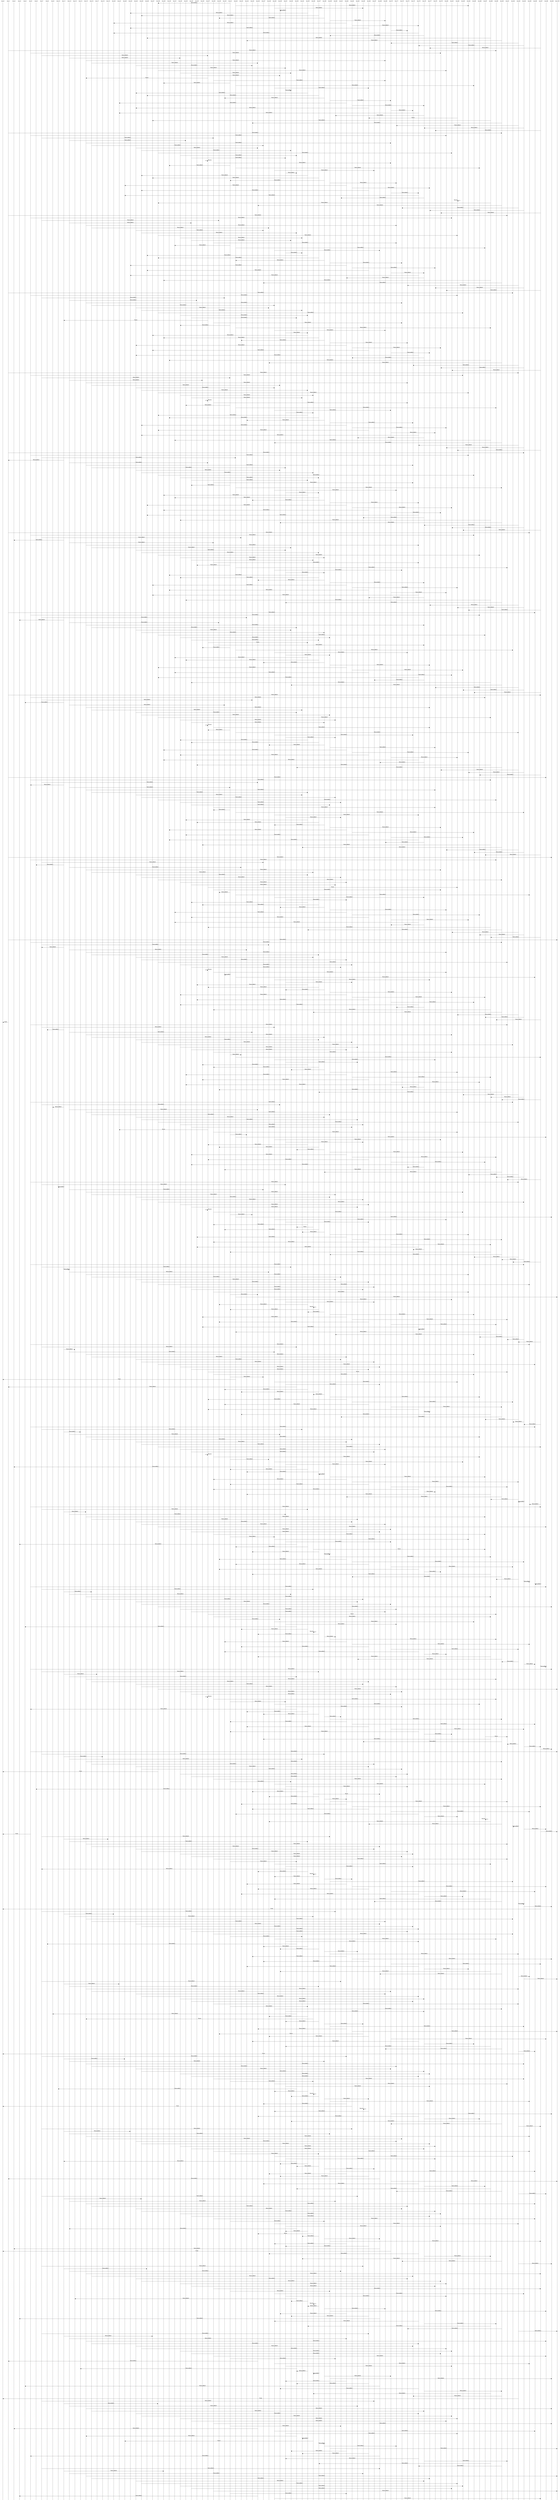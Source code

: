 msc{

Actor0,Actor1,Actor2,Actor3,Actor4,Actor5,Actor6,Actor7,Actor8,Actor9,Actor10,Actor11,Actor12,Actor13,Actor14,Actor15,Actor16,Actor17,Actor18,Actor19,Actor20,Actor21,Actor22,Actor23,Actor24,Actor25,Actor26,Actor27,Actor28,Actor29,Actor30,Actor31,Actor32,Actor33,Actor34,Actor35,Actor36,Actor37,Actor38,Actor39,Actor40,Actor41,Actor42,Actor43,Actor44,Actor45,Actor46,Actor47,Actor48,Actor49,Actor50,Actor51,Actor52,Actor53,Actor54,Actor55,Actor56,Actor57,Actor58,Actor59,Actor60,Actor61,Actor62,Actor63,Actor64,Actor65,Actor66,Actor67,Actor68,Actor69,Actor70,Actor71,Actor72,Actor73,Actor74,Actor75,Actor76,Actor77,Actor78,Actor79,Actor80,Actor81,Actor82,Actor83,Actor84,Actor85,Actor86,Actor87,Actor88,Actor89,Actor90,Actor91,Actor92,Actor93,Actor94,Actor95,Actor96,Actor97,Actor98,Actor99,Actor100;
 Actor41 => Actor28 [label="RemoveMe(G"];
 Actor42 => Actor84 [label="RemoveMe(G"];
 Actor49 => Actor65 [label="RemoveMe(G"];
 Actor51 => Actor50 [label="RemoveMe(G"];
 Actor55 => Actor23 [label="RemoveMe(G"];
 Actor57 => Actor25 [label="RemoveMe(G"];
 Actor58 => Actor39 [label="RemoveMe(G"];
 Actor59 => Actor69 [label="RemoveMe(G"];
 Actor62 => Actor20 [label="RemoveMe(G"];
 Actor63 => Actor75 [label="RemoveMe(G"];
 Actor66 => Actor23 [label="RemoveMe(G"];
 Actor70 => Actor73 [label="RemoveMe(G"];
 Actor75 => Actor20 [label="RemoveMe(G"];
 Actor76 => Actor59 [label="RemoveMe(G"];
 Actor88 => Actor26 [label="RemoveMe(G"];
 Actor90 => Actor44 [label="RemoveMe(G"];
 Actor93 => Actor70 [label="RemoveMe(G"];
 Actor94 => Actor75 [label="RemoveMe(G"];
 Actor97 => Actor77 [label="RemoveMe(G"];
 Actor1 => Actor89 [label="RemoveMe(G"];
 Actor5 => Actor79 [label="RemoveMe(G"];
 Actor7 => Actor37 [label="RemoveMe(G"];
 Actor12 => Actor32 [label="RemoveMe(G"];
 Actor15 => Actor69 [label="RemoveMe(G"];
 Actor16 => Actor46 [label="RemoveMe(G"];
 Actor24 => Actor45 [label="RemoveMe(G"];
 Actor25 => Actor51 [label="RemoveMe(G"];
 Actor28 => Actor80 [label="RemoveMe(G"];
 Actor32 => Actor52 [label="RemoveMe(G"];
 Actor34 => Actor50 [label="RemoveMe(G"];
 Actor37 => Actor15 [label="Rumor"];
 Actor38 => Actor69 [label="RemoveMe(G"];
 Actor41 => Actor29 [label="RemoveMe(G"];
 Actor42 => Actor85 [label="RemoveMe(G"];
 Actor49 => Actor66 [label="RemoveMe(G"];
 Actor51 => Actor52 [label="RemoveMe(G"];
 Actor55 => Actor24 [label="RemoveMe(G"];
 Actor57 => Actor26 [label="RemoveMe(G"];
 Actor58 => Actor40 [label="RemoveMe(G"];
 Actor59 => Actor70 [label="RemoveMe(G"];
 Actor62 => Actor21 [label="RemoveMe(G"];
 Actor63 => Actor76 [label="RemoveMe(G"];
 Actor66 => Actor24 [label="RemoveMe(G"];
 Actor70 => Actor74 [label="RemoveMe(G"];
 Actor75 => Actor21 [label="RemoveMe(G"];
 Actor76 => Actor60 [label="RemoveMe(G"];
 Actor82 => Actor66 [label="Rumor"];
 Actor88 => Actor27 [label="RemoveMe(G"];
 Actor90 => Actor45 [label="RemoveMe(G"];
 Actor93 => Actor71 [label="RemoveMe(G"];
 Actor94 => Actor76 [label="RemoveMe(G"];
 Actor97 => Actor78 [label="RemoveMe(G"];
 Actor1 => Actor90 [label="RemoveMe(G"];
 Actor5 => Actor80 [label="RemoveMe(G"];
 Actor7 => Actor38 [label="RemoveMe(G"];
 Actor12 => Actor33 [label="RemoveMe(G"];
 Actor15 => Actor70 [label="RemoveMe(G"];
 Actor16 => Actor47 [label="RemoveMe(G"];
 Actor24 => Actor46 [label="RemoveMe(G"];
 Actor25 => Actor52 [label="RemoveMe(G"];
 Actor28 => Actor81 [label="RemoveMe(G"];
 Actor32 => Actor53 [label="RemoveMe(G"];
 Actor34 => Actor51 [label="RemoveMe(G"];
 Actor37 => Actor37 [label="Remind"];
 Actor38 => Actor70 [label="RemoveMe(G"];
 Actor41 => Actor30 [label="RemoveMe(G"];
 Actor42 => Actor86 [label="RemoveMe(G"];
 Actor49 => Actor67 [label="RemoveMe(G"];
 Actor51 => Actor53 [label="RemoveMe(G"];
 Actor55 => Actor25 [label="RemoveMe(G"];
 Actor57 => Actor27 [label="RemoveMe(G"];
 Actor58 => Actor41 [label="RemoveMe(G"];
 Actor59 => Actor71 [label="RemoveMe(G"];
 Actor62 => Actor22 [label="RemoveMe(G"];
 Actor63 => Actor77 [label="RemoveMe(G"];
 Actor66 => Actor25 [label="RemoveMe(G"];
 Actor70 => Actor75 [label="RemoveMe(G"];
 Actor75 => Actor22 [label="RemoveMe(G"];
 Actor76 => Actor61 [label="RemoveMe(G"];
 Actor82 => Actor82 [label="Remind"];
 Actor88 => Actor28 [label="RemoveMe(G"];
 Actor90 => Actor46 [label="RemoveMe(G"];
 Actor93 => Actor72 [label="RemoveMe(G"];
 Actor94 => Actor77 [label="RemoveMe(G"];
 Actor97 => Actor79 [label="RemoveMe(G"];
 Actor1 => Actor91 [label="RemoveMe(G"];
 Actor5 => Actor81 [label="RemoveMe(G"];
 Actor7 => Actor39 [label="RemoveMe(G"];
 Actor12 => Actor34 [label="RemoveMe(G"];
 Actor15 => Actor71 [label="RemoveMe(G"];
 Actor16 => Actor48 [label="RemoveMe(G"];
 Actor24 => Actor47 [label="RemoveMe(G"];
 Actor25 => Actor53 [label="RemoveMe(G"];
 Actor28 => Actor82 [label="RemoveMe(G"];
 Actor32 => Actor54 [label="RemoveMe(G"];
 Actor34 => Actor52 [label="RemoveMe(G"];
 Actor38 => Actor71 [label="RemoveMe(G"];
 Actor41 => Actor31 [label="RemoveMe(G"];
 Actor42 => Actor87 [label="RemoveMe(G"];
 Actor49 => Actor68 [label="RemoveMe(G"];
 Actor51 => Actor54 [label="RemoveMe(G"];
 Actor55 => Actor26 [label="RemoveMe(G"];
 Actor57 => Actor28 [label="RemoveMe(G"];
 Actor58 => Actor42 [label="RemoveMe(G"];
 Actor59 => Actor72 [label="RemoveMe(G"];
 Actor62 => Actor23 [label="RemoveMe(G"];
 Actor63 => Actor78 [label="RemoveMe(G"];
 Actor66 => Actor26 [label="RemoveMe(G"];
 Actor70 => Actor76 [label="RemoveMe(G"];
 Actor75 => Actor23 [label="RemoveMe(G"];
 Actor76 => Actor62 [label="RemoveMe(G"];
 Actor88 => Actor29 [label="RemoveMe(G"];
 Actor90 => Actor47 [label="RemoveMe(G"];
 Actor93 => Actor73 [label="RemoveMe(G"];
 Actor94 => Actor78 [label="RemoveMe(G"];
 Actor97 => Actor80 [label="RemoveMe(G"];
 Actor1 => Actor92 [label="RemoveMe(G"];
 Actor5 => Actor82 [label="RemoveMe(G"];
 Actor7 => Actor40 [label="RemoveMe(G"];
 Actor12 => Actor35 [label="RemoveMe(G"];
 Actor15 => Actor72 [label="RemoveMe(G"];
 Actor16 => Actor49 [label="RemoveMe(G"];
 Actor24 => Actor48 [label="RemoveMe(G"];
 Actor25 => Actor54 [label="RemoveMe(G"];
 Actor28 => Actor83 [label="RemoveMe(G"];
 Actor32 => Actor55 [label="RemoveMe(G"];
 Actor34 => Actor53 [label="RemoveMe(G"];
 Actor37 => Actor11 [label="Rumor"];
 Actor38 => Actor72 [label="RemoveMe(G"];
 Actor41 => Actor32 [label="RemoveMe(G"];
 Actor42 => Actor88 [label="RemoveMe(G"];
 Actor49 => Actor69 [label="RemoveMe(G"];
 Actor51 => Actor55 [label="RemoveMe(G"];
 Actor55 => Actor27 [label="RemoveMe(G"];
 Actor57 => Actor29 [label="RemoveMe(G"];
 Actor58 => Actor43 [label="RemoveMe(G"];
 Actor59 => Actor73 [label="RemoveMe(G"];
 Actor62 => Actor24 [label="RemoveMe(G"];
 Actor63 => Actor79 [label="RemoveMe(G"];
 Actor66 => Actor27 [label="RemoveMe(G"];
 Actor70 => Actor77 [label="RemoveMe(G"];
 Actor75 => Actor24 [label="RemoveMe(G"];
 Actor76 => Actor63 [label="RemoveMe(G"];
 Actor88 => Actor30 [label="RemoveMe(G"];
 Actor90 => Actor48 [label="RemoveMe(G"];
 Actor93 => Actor74 [label="RemoveMe(G"];
 Actor94 => Actor79 [label="RemoveMe(G"];
 Actor97 => Actor81 [label="RemoveMe(G"];
 Actor1 => Actor93 [label="RemoveMe(G"];
 Actor5 => Actor83 [label="RemoveMe(G"];
 Actor7 => Actor41 [label="RemoveMe(G"];
 Actor12 => Actor36 [label="RemoveMe(G"];
 Actor15 => Actor73 [label="RemoveMe(G"];
 Actor16 => Actor50 [label="RemoveMe(G"];
 Actor24 => Actor49 [label="RemoveMe(G"];
 Actor25 => Actor55 [label="RemoveMe(G"];
 Actor28 => Actor84 [label="RemoveMe(G"];
 Actor32 => Actor56 [label="RemoveMe(G"];
 Actor34 => Actor54 [label="RemoveMe(G"];
 Actor37 => Actor37 [label="Remind"];
 Actor38 => Actor73 [label="RemoveMe(G"];
 Actor41 => Actor33 [label="RemoveMe(G"];
 Actor42 => Actor89 [label="RemoveMe(G"];
 Actor49 => Actor70 [label="RemoveMe(G"];
 Actor51 => Actor56 [label="RemoveMe(G"];
 Actor55 => Actor28 [label="RemoveMe(G"];
 Actor57 => Actor30 [label="RemoveMe(G"];
 Actor58 => Actor44 [label="RemoveMe(G"];
 Actor59 => Actor74 [label="RemoveMe(G"];
 Actor62 => Actor25 [label="RemoveMe(G"];
 Actor63 => Actor80 [label="RemoveMe(G"];
 Actor66 => Actor28 [label="RemoveMe(G"];
 Actor70 => Actor78 [label="RemoveMe(G"];
 Actor75 => Actor25 [label="RemoveMe(G"];
 Actor76 => Actor64 [label="RemoveMe(G"];
 Actor88 => Actor31 [label="RemoveMe(G"];
 Actor90 => Actor49 [label="RemoveMe(G"];
 Actor93 => Actor75 [label="RemoveMe(G"];
 Actor94 => Actor80 [label="RemoveMe(G"];
 Actor97 => Actor82 [label="RemoveMe(G"];
 Actor1 => Actor94 [label="RemoveMe(G"];
 Actor5 => Actor84 [label="RemoveMe(G"];
 Actor7 => Actor42 [label="RemoveMe(G"];
 Actor11 => Actor1 [label="RemoveMe(G"];
 Actor12 => Actor37 [label="RemoveMe(G"];
 Actor15 => Actor74 [label="RemoveMe(G"];
 Actor16 => Actor51 [label="RemoveMe(G"];
 Actor24 => Actor50 [label="RemoveMe(G"];
 Actor25 => Actor56 [label="RemoveMe(G"];
 Actor28 => Actor85 [label="RemoveMe(G"];
 Actor32 => Actor57 [label="RemoveMe(G"];
 Actor34 => Actor55 [label="RemoveMe(G"];
 Actor38 => Actor74 [label="RemoveMe(G"];
 Actor41 => Actor34 [label="RemoveMe(G"];
 Actor42 => Actor90 [label="RemoveMe(G"];
 Actor49 => Actor71 [label="RemoveMe(G"];
 Actor51 => Actor57 [label="RemoveMe(G"];
 Actor55 => Actor29 [label="RemoveMe(G"];
 Actor57 => Actor31 [label="RemoveMe(G"];
 Actor58 => Actor45 [label="RemoveMe(G"];
 Actor59 => Actor75 [label="RemoveMe(G"];
 Actor62 => Actor26 [label="RemoveMe(G"];
 Actor63 => Actor81 [label="RemoveMe(G"];
 Actor66 => Actor29 [label="RemoveMe(G"];
 Actor70 => Actor79 [label="RemoveMe(G"];
 Actor75 => Actor26 [label="RemoveMe(G"];
 Actor76 => Actor65 [label="RemoveMe(G"];
 Actor88 => Actor32 [label="RemoveMe(G"];
 Actor90 => Actor50 [label="RemoveMe(G"];
 Actor93 => Actor76 [label="RemoveMe(G"];
 Actor94 => Actor81 [label="RemoveMe(G"];
 Actor97 => Actor83 [label="RemoveMe(G"];
 Actor1 => Actor95 [label="RemoveMe(G"];
 Actor5 => Actor85 [label="RemoveMe(G"];
 Actor7 => Actor43 [label="RemoveMe(G"];
 Actor11 => Actor2 [label="RemoveMe(G"];
 Actor12 => Actor38 [label="RemoveMe(G"];
 Actor15 => Actor75 [label="RemoveMe(G"];
 Actor16 => Actor52 [label="RemoveMe(G"];
 Actor24 => Actor51 [label="RemoveMe(G"];
 Actor25 => Actor57 [label="RemoveMe(G"];
 Actor28 => Actor86 [label="RemoveMe(G"];
 Actor32 => Actor58 [label="RemoveMe(G"];
 Actor34 => Actor56 [label="RemoveMe(G"];
 Actor38 => Actor75 [label="RemoveMe(G"];
 Actor41 => Actor35 [label="RemoveMe(G"];
 Actor42 => Actor91 [label="RemoveMe(G"];
 Actor49 => Actor72 [label="RemoveMe(G"];
 Actor51 => Actor58 [label="RemoveMe(G"];
 Actor55 => Actor30 [label="RemoveMe(G"];
 Actor57 => Actor32 [label="RemoveMe(G"];
 Actor58 => Actor46 [label="RemoveMe(G"];
 Actor59 => Actor76 [label="RemoveMe(G"];
 Actor62 => Actor27 [label="RemoveMe(G"];
 Actor63 => Actor82 [label="RemoveMe(G"];
 Actor66 => Actor30 [label="RemoveMe(G"];
 Actor70 => Actor80 [label="RemoveMe(G"];
 Actor75 => Actor27 [label="RemoveMe(G"];
 Actor76 => Actor66 [label="RemoveMe(G"];
 Actor88 => Actor33 [label="RemoveMe(G"];
 Actor90 => Actor51 [label="RemoveMe(G"];
 Actor93 => Actor77 [label="RemoveMe(G"];
 Actor94 => Actor82 [label="RemoveMe(G"];
 Actor97 => Actor84 [label="RemoveMe(G"];
 Actor1 => Actor96 [label="RemoveMe(G"];
 Actor5 => Actor86 [label="RemoveMe(G"];
 Actor7 => Actor44 [label="RemoveMe(G"];
 Actor11 => Actor3 [label="RemoveMe(G"];
 Actor12 => Actor39 [label="RemoveMe(G"];
 Actor15 => Actor76 [label="RemoveMe(G"];
 Actor16 => Actor53 [label="RemoveMe(G"];
 Actor24 => Actor52 [label="RemoveMe(G"];
 Actor25 => Actor58 [label="RemoveMe(G"];
 Actor28 => Actor87 [label="RemoveMe(G"];
 Actor32 => Actor59 [label="RemoveMe(G"];
 Actor34 => Actor57 [label="RemoveMe(G"];
 Actor37 => Actor55 [label="Rumor"];
 Actor38 => Actor76 [label="RemoveMe(G"];
 Actor41 => Actor36 [label="RemoveMe(G"];
 Actor42 => Actor92 [label="RemoveMe(G"];
 Actor49 => Actor73 [label="RemoveMe(G"];
 Actor51 => Actor59 [label="RemoveMe(G"];
 Actor55 => Actor31 [label="RemoveMe(G"];
 Actor57 => Actor33 [label="RemoveMe(G"];
 Actor58 => Actor47 [label="RemoveMe(G"];
 Actor59 => Actor77 [label="RemoveMe(G"];
 Actor62 => Actor28 [label="RemoveMe(G"];
 Actor63 => Actor83 [label="RemoveMe(G"];
 Actor66 => Actor31 [label="RemoveMe(G"];
 Actor70 => Actor81 [label="RemoveMe(G"];
 Actor75 => Actor28 [label="RemoveMe(G"];
 Actor76 => Actor67 [label="RemoveMe(G"];
 Actor88 => Actor34 [label="RemoveMe(G"];
 Actor90 => Actor52 [label="RemoveMe(G"];
 Actor93 => Actor78 [label="RemoveMe(G"];
 Actor94 => Actor83 [label="RemoveMe(G"];
 Actor97 => Actor85 [label="RemoveMe(G"];
 Actor1 => Actor97 [label="RemoveMe(G"];
 Actor5 => Actor87 [label="RemoveMe(G"];
 Actor7 => Actor45 [label="RemoveMe(G"];
 Actor11 => Actor4 [label="RemoveMe(G"];
 Actor12 => Actor40 [label="RemoveMe(G"];
 Actor15 => Actor77 [label="RemoveMe(G"];
 Actor16 => Actor54 [label="RemoveMe(G"];
 Actor24 => Actor53 [label="RemoveMe(G"];
 Actor25 => Actor59 [label="RemoveMe(G"];
 Actor28 => Actor88 [label="RemoveMe(G"];
 Actor32 => Actor60 [label="RemoveMe(G"];
 Actor34 => Actor58 [label="RemoveMe(G"];
 Actor37 => Actor37 [label="Remind"];
 Actor38 => Actor77 [label="RemoveMe(G"];
 Actor41 => Actor37 [label="RemoveMe(G"];
 Actor42 => Actor93 [label="RemoveMe(G"];
 Actor49 => Actor74 [label="RemoveMe(G"];
 Actor51 => Actor60 [label="RemoveMe(G"];
 Actor55 => Actor32 [label="RemoveMe(G"];
 Actor57 => Actor34 [label="RemoveMe(G"];
 Actor58 => Actor48 [label="RemoveMe(G"];
 Actor59 => Actor78 [label="RemoveMe(G"];
 Actor62 => Actor29 [label="RemoveMe(G"];
 Actor63 => Actor84 [label="RemoveMe(G"];
 Actor66 => Actor32 [label="RemoveMe(G"];
 Actor70 => Actor82 [label="RemoveMe(G"];
 Actor75 => Actor29 [label="RemoveMe(G"];
 Actor76 => Actor68 [label="RemoveMe(G"];
 Actor88 => Actor35 [label="RemoveMe(G"];
 Actor90 => Actor53 [label="RemoveMe(G"];
 Actor93 => Actor79 [label="RemoveMe(G"];
 Actor94 => Actor84 [label="RemoveMe(G"];
 Actor97 => Actor86 [label="RemoveMe(G"];
 Actor1 => Actor98 [label="RemoveMe(G"];
 Actor5 => Actor88 [label="RemoveMe(G"];
 Actor7 => Actor46 [label="RemoveMe(G"];
 Actor11 => Actor5 [label="RemoveMe(G"];
 Actor12 => Actor41 [label="RemoveMe(G"];
 Actor15 => Actor78 [label="RemoveMe(G"];
 Actor16 => Actor55 [label="RemoveMe(G"];
 Actor24 => Actor54 [label="RemoveMe(G"];
 Actor25 => Actor60 [label="RemoveMe(G"];
 Actor28 => Actor89 [label="RemoveMe(G"];
 Actor32 => Actor61 [label="RemoveMe(G"];
 Actor34 => Actor59 [label="RemoveMe(G"];
 Actor38 => Actor78 [label="RemoveMe(G"];
 Actor41 => Actor38 [label="RemoveMe(G"];
 Actor42 => Actor94 [label="RemoveMe(G"];
 Actor49 => Actor75 [label="RemoveMe(G"];
 Actor51 => Actor61 [label="RemoveMe(G"];
 Actor55 => Actor33 [label="RemoveMe(G"];
 Actor57 => Actor35 [label="RemoveMe(G"];
 Actor58 => Actor49 [label="RemoveMe(G"];
 Actor59 => Actor79 [label="RemoveMe(G"];
 Actor62 => Actor30 [label="RemoveMe(G"];
 Actor63 => Actor85 [label="RemoveMe(G"];
 Actor66 => Actor33 [label="RemoveMe(G"];
 Actor70 => Actor83 [label="RemoveMe(G"];
 Actor75 => Actor30 [label="RemoveMe(G"];
 Actor76 => Actor69 [label="RemoveMe(G"];
 Actor88 => Actor36 [label="RemoveMe(G"];
 Actor90 => Actor54 [label="RemoveMe(G"];
 Actor93 => Actor80 [label="RemoveMe(G"];
 Actor94 => Actor85 [label="RemoveMe(G"];
 Actor97 => Actor87 [label="RemoveMe(G"];
 Actor1 => Actor99 [label="RemoveMe(G"];
 Actor5 => Actor89 [label="RemoveMe(G"];
 Actor7 => Actor47 [label="RemoveMe(G"];
 Actor11 => Actor6 [label="RemoveMe(G"];
 Actor12 => Actor43 [label="RemoveMe(G"];
 Actor15 => Actor79 [label="RemoveMe(G"];
 Actor16 => Actor56 [label="RemoveMe(G"];
 Actor24 => Actor55 [label="RemoveMe(G"];
 Actor25 => Actor61 [label="RemoveMe(G"];
 Actor28 => Actor90 [label="RemoveMe(G"];
 Actor32 => Actor62 [label="RemoveMe(G"];
 Actor34 => Actor60 [label="RemoveMe(G"];
 Actor37 => Actor82 [label="Rumor"];
 Actor38 => Actor79 [label="RemoveMe(G"];
 Actor41 => Actor39 [label="RemoveMe(G"];
 Actor42 => Actor95 [label="RemoveMe(G"];
 Actor49 => Actor76 [label="RemoveMe(G"];
 Actor51 => Actor62 [label="RemoveMe(G"];
 Actor55 => Actor34 [label="RemoveMe(G"];
 Actor57 => Actor36 [label="RemoveMe(G"];
 Actor58 => Actor50 [label="RemoveMe(G"];
 Actor59 => Actor80 [label="RemoveMe(G"];
 Actor62 => Actor31 [label="RemoveMe(G"];
 Actor63 => Actor86 [label="RemoveMe(G"];
 Actor66 => Actor34 [label="RemoveMe(G"];
 Actor70 => Actor84 [label="RemoveMe(G"];
 Actor75 => Actor31 [label="RemoveMe(G"];
 Actor76 => Actor70 [label="RemoveMe(G"];
 Actor88 => Actor37 [label="RemoveMe(G"];
 Actor90 => Actor55 [label="RemoveMe(G"];
 Actor93 => Actor81 [label="RemoveMe(G"];
 Actor94 => Actor86 [label="RemoveMe(G"];
 Actor97 => Actor88 [label="RemoveMe(G"];
 Actor1 => Actor100 [label="RemoveMe(G"];
 Actor5 => Actor90 [label="RemoveMe(G"];
 Actor7 => Actor48 [label="RemoveMe(G"];
 Actor11 => Actor7 [label="RemoveMe(G"];
 Actor12 => Actor44 [label="RemoveMe(G"];
 Actor15 => Actor80 [label="RemoveMe(G"];
 Actor16 => Actor57 [label="RemoveMe(G"];
 Actor24 => Actor56 [label="RemoveMe(G"];
 Actor25 => Actor62 [label="RemoveMe(G"];
 Actor28 => Actor91 [label="RemoveMe(G"];
 Actor32 => Actor63 [label="RemoveMe(G"];
 Actor34 => Actor61 [label="RemoveMe(G"];
 Actor37 => Actor37 [label="Remind"];
 Actor38 => Actor80 [label="RemoveMe(G"];
 Actor41 => Actor40 [label="RemoveMe(G"];
 Actor42 => Actor96 [label="RemoveMe(G"];
 Actor49 => Actor77 [label="RemoveMe(G"];
 Actor51 => Actor63 [label="RemoveMe(G"];
 Actor55 => Actor35 [label="RemoveMe(G"];
 Actor57 => Actor37 [label="RemoveMe(G"];
 Actor58 => Actor51 [label="RemoveMe(G"];
 Actor59 => Actor81 [label="RemoveMe(G"];
 Actor62 => Actor32 [label="RemoveMe(G"];
 Actor63 => Actor87 [label="RemoveMe(G"];
 Actor66 => Actor35 [label="RemoveMe(G"];
 Actor70 => Actor85 [label="RemoveMe(G"];
 Actor75 => Actor32 [label="RemoveMe(G"];
 Actor76 => Actor71 [label="RemoveMe(G"];
 Actor88 => Actor38 [label="RemoveMe(G"];
 Actor90 => Actor56 [label="RemoveMe(G"];
 Actor93 => Actor82 [label="RemoveMe(G"];
 Actor94 => Actor87 [label="RemoveMe(G"];
 Actor97 => Actor89 [label="RemoveMe(G"];
 Actor1 => Actor0 [label="Finish"];
 Actor5 => Actor91 [label="RemoveMe(G"];
 Actor7 => Actor49 [label="RemoveMe(G"];
 Actor11 => Actor8 [label="RemoveMe(G"];
 Actor12 => Actor45 [label="RemoveMe(G"];
 Actor15 => Actor81 [label="RemoveMe(G"];
 Actor16 => Actor58 [label="RemoveMe(G"];
 Actor24 => Actor57 [label="RemoveMe(G"];
 Actor25 => Actor63 [label="RemoveMe(G"];
 Actor28 => Actor92 [label="RemoveMe(G"];
 Actor32 => Actor64 [label="RemoveMe(G"];
 Actor34 => Actor62 [label="RemoveMe(G"];
 Actor38 => Actor81 [label="RemoveMe(G"];
 Actor41 => Actor43 [label="RemoveMe(G"];
 Actor42 => Actor97 [label="RemoveMe(G"];
 Actor49 => Actor78 [label="RemoveMe(G"];
 Actor51 => Actor64 [label="RemoveMe(G"];
 Actor55 => Actor36 [label="RemoveMe(G"];
 Actor57 => Actor38 [label="RemoveMe(G"];
 Actor58 => Actor52 [label="RemoveMe(G"];
 Actor59 => Actor82 [label="RemoveMe(G"];
 Actor62 => Actor33 [label="RemoveMe(G"];
 Actor63 => Actor88 [label="RemoveMe(G"];
 Actor66 => Actor36 [label="RemoveMe(G"];
 Actor70 => Actor86 [label="RemoveMe(G"];
 Actor75 => Actor33 [label="RemoveMe(G"];
 Actor76 => Actor72 [label="RemoveMe(G"];
 Actor88 => Actor39 [label="RemoveMe(G"];
 Actor90 => Actor57 [label="RemoveMe(G"];
 Actor93 => Actor83 [label="RemoveMe(G"];
 Actor94 => Actor88 [label="RemoveMe(G"];
 Actor97 => Actor90 [label="RemoveMe(G"];
 Actor5 => Actor92 [label="RemoveMe(G"];
 Actor7 => Actor50 [label="RemoveMe(G"];
 Actor11 => Actor9 [label="RemoveMe(G"];
 Actor12 => Actor46 [label="RemoveMe(G"];
 Actor15 => Actor82 [label="RemoveMe(G"];
 Actor16 => Actor59 [label="RemoveMe(G"];
 Actor24 => Actor58 [label="RemoveMe(G"];
 Actor25 => Actor64 [label="RemoveMe(G"];
 Actor28 => Actor93 [label="RemoveMe(G"];
 Actor32 => Actor65 [label="RemoveMe(G"];
 Actor34 => Actor63 [label="RemoveMe(G"];
 Actor37 => Actor21 [label="Rumor"];
 Actor38 => Actor82 [label="RemoveMe(G"];
 Actor41 => Actor44 [label="RemoveMe(G"];
 Actor42 => Actor98 [label="RemoveMe(G"];
 Actor49 => Actor79 [label="RemoveMe(G"];
 Actor51 => Actor65 [label="RemoveMe(G"];
 Actor55 => Actor37 [label="RemoveMe(G"];
 Actor57 => Actor39 [label="RemoveMe(G"];
 Actor58 => Actor53 [label="RemoveMe(G"];
 Actor59 => Actor83 [label="RemoveMe(G"];
 Actor62 => Actor34 [label="RemoveMe(G"];
 Actor63 => Actor89 [label="RemoveMe(G"];
 Actor66 => Actor37 [label="RemoveMe(G"];
 Actor70 => Actor87 [label="RemoveMe(G"];
 Actor75 => Actor34 [label="RemoveMe(G"];
 Actor76 => Actor73 [label="RemoveMe(G"];
 Actor88 => Actor40 [label="RemoveMe(G"];
 Actor90 => Actor58 [label="RemoveMe(G"];
 Actor93 => Actor84 [label="RemoveMe(G"];
 Actor94 => Actor89 [label="RemoveMe(G"];
 Actor97 => Actor91 [label="RemoveMe(G"];
 Actor5 => Actor93 [label="RemoveMe(G"];
 Actor7 => Actor51 [label="RemoveMe(G"];
 Actor11 => Actor10 [label="RemoveMe(G"];
 Actor12 => Actor47 [label="RemoveMe(G"];
 Actor15 => Actor83 [label="RemoveMe(G"];
 Actor16 => Actor60 [label="RemoveMe(G"];
 Actor24 => Actor59 [label="RemoveMe(G"];
 Actor25 => Actor65 [label="RemoveMe(G"];
 Actor28 => Actor94 [label="RemoveMe(G"];
 Actor32 => Actor66 [label="RemoveMe(G"];
 Actor34 => Actor64 [label="RemoveMe(G"];
 Actor37 => Actor37 [label="Remind"];
 Actor38 => Actor83 [label="RemoveMe(G"];
 Actor41 => Actor45 [label="RemoveMe(G"];
 Actor42 => Actor99 [label="RemoveMe(G"];
 Actor49 => Actor80 [label="RemoveMe(G"];
 Actor51 => Actor66 [label="RemoveMe(G"];
 Actor55 => Actor38 [label="RemoveMe(G"];
 Actor56 => Actor53 [label="Rumor"];
 Actor57 => Actor40 [label="RemoveMe(G"];
 Actor58 => Actor54 [label="RemoveMe(G"];
 Actor59 => Actor84 [label="RemoveMe(G"];
 Actor62 => Actor35 [label="RemoveMe(G"];
 Actor63 => Actor90 [label="RemoveMe(G"];
 Actor66 => Actor38 [label="RemoveMe(G"];
 Actor70 => Actor88 [label="RemoveMe(G"];
 Actor75 => Actor35 [label="RemoveMe(G"];
 Actor76 => Actor74 [label="RemoveMe(G"];
 Actor88 => Actor41 [label="RemoveMe(G"];
 Actor90 => Actor59 [label="RemoveMe(G"];
 Actor93 => Actor85 [label="RemoveMe(G"];
 Actor94 => Actor90 [label="RemoveMe(G"];
 Actor97 => Actor92 [label="RemoveMe(G"];
 Actor5 => Actor94 [label="RemoveMe(G"];
 Actor7 => Actor52 [label="RemoveMe(G"];
 Actor11 => Actor12 [label="RemoveMe(G"];
 Actor12 => Actor48 [label="RemoveMe(G"];
 Actor15 => Actor84 [label="RemoveMe(G"];
 Actor16 => Actor61 [label="RemoveMe(G"];
 Actor24 => Actor60 [label="RemoveMe(G"];
 Actor25 => Actor66 [label="RemoveMe(G"];
 Actor28 => Actor95 [label="RemoveMe(G"];
 Actor32 => Actor67 [label="RemoveMe(G"];
 Actor34 => Actor65 [label="RemoveMe(G"];
 Actor38 => Actor84 [label="RemoveMe(G"];
 Actor41 => Actor46 [label="RemoveMe(G"];
 Actor42 => Actor100 [label="RemoveMe(G"];
 Actor49 => Actor81 [label="RemoveMe(G"];
 Actor51 => Actor67 [label="RemoveMe(G"];
 Actor55 => Actor39 [label="RemoveMe(G"];
 Actor56 => Actor56 [label="Remind"];
 Actor57 => Actor41 [label="RemoveMe(G"];
 Actor58 => Actor55 [label="RemoveMe(G"];
 Actor59 => Actor85 [label="RemoveMe(G"];
 Actor62 => Actor36 [label="RemoveMe(G"];
 Actor63 => Actor91 [label="RemoveMe(G"];
 Actor66 => Actor39 [label="RemoveMe(G"];
 Actor70 => Actor89 [label="RemoveMe(G"];
 Actor75 => Actor36 [label="RemoveMe(G"];
 Actor76 => Actor75 [label="RemoveMe(G"];
 Actor88 => Actor42 [label="RemoveMe(G"];
 Actor90 => Actor60 [label="RemoveMe(G"];
 Actor93 => Actor86 [label="RemoveMe(G"];
 Actor94 => Actor91 [label="RemoveMe(G"];
 Actor97 => Actor93 [label="RemoveMe(G"];
 Actor5 => Actor95 [label="RemoveMe(G"];
 Actor7 => Actor53 [label="RemoveMe(G"];
 Actor11 => Actor13 [label="RemoveMe(G"];
 Actor12 => Actor49 [label="RemoveMe(G"];
 Actor15 => Actor85 [label="RemoveMe(G"];
 Actor16 => Actor62 [label="RemoveMe(G"];
 Actor24 => Actor61 [label="RemoveMe(G"];
 Actor25 => Actor67 [label="RemoveMe(G"];
 Actor28 => Actor96 [label="RemoveMe(G"];
 Actor32 => Actor68 [label="RemoveMe(G"];
 Actor34 => Actor66 [label="RemoveMe(G"];
 Actor37 => Actor91 [label="Rumor"];
 Actor38 => Actor85 [label="RemoveMe(G"];
 Actor41 => Actor47 [label="RemoveMe(G"];
 Actor42 => Actor0 [label="Finish"];
 Actor49 => Actor82 [label="RemoveMe(G"];
 Actor51 => Actor68 [label="RemoveMe(G"];
 Actor53 => Actor1 [label="RemoveMe(G"];
 Actor55 => Actor40 [label="RemoveMe(G"];
 Actor57 => Actor43 [label="RemoveMe(G"];
 Actor58 => Actor56 [label="RemoveMe(G"];
 Actor59 => Actor86 [label="RemoveMe(G"];
 Actor62 => Actor37 [label="RemoveMe(G"];
 Actor63 => Actor92 [label="RemoveMe(G"];
 Actor66 => Actor40 [label="RemoveMe(G"];
 Actor70 => Actor90 [label="RemoveMe(G"];
 Actor75 => Actor37 [label="RemoveMe(G"];
 Actor76 => Actor77 [label="RemoveMe(G"];
 Actor88 => Actor43 [label="RemoveMe(G"];
 Actor90 => Actor61 [label="RemoveMe(G"];
 Actor93 => Actor87 [label="RemoveMe(G"];
 Actor94 => Actor92 [label="RemoveMe(G"];
 Actor97 => Actor94 [label="RemoveMe(G"];
 Actor5 => Actor96 [label="RemoveMe(G"];
 Actor7 => Actor54 [label="RemoveMe(G"];
 Actor11 => Actor14 [label="RemoveMe(G"];
 Actor12 => Actor50 [label="RemoveMe(G"];
 Actor15 => Actor86 [label="RemoveMe(G"];
 Actor16 => Actor63 [label="RemoveMe(G"];
 Actor24 => Actor62 [label="RemoveMe(G"];
 Actor25 => Actor68 [label="RemoveMe(G"];
 Actor28 => Actor97 [label="RemoveMe(G"];
 Actor32 => Actor69 [label="RemoveMe(G"];
 Actor34 => Actor67 [label="RemoveMe(G"];
 Actor37 => Actor37 [label="Remind"];
 Actor38 => Actor86 [label="RemoveMe(G"];
 Actor41 => Actor48 [label="RemoveMe(G"];
 Actor49 => Actor83 [label="RemoveMe(G"];
 Actor51 => Actor69 [label="RemoveMe(G"];
 Actor53 => Actor2 [label="RemoveMe(G"];
 Actor55 => Actor41 [label="RemoveMe(G"];
 Actor57 => Actor44 [label="RemoveMe(G"];
 Actor58 => Actor57 [label="RemoveMe(G"];
 Actor59 => Actor87 [label="RemoveMe(G"];
 Actor62 => Actor38 [label="RemoveMe(G"];
 Actor63 => Actor93 [label="RemoveMe(G"];
 Actor66 => Actor41 [label="RemoveMe(G"];
 Actor70 => Actor91 [label="RemoveMe(G"];
 Actor75 => Actor38 [label="RemoveMe(G"];
 Actor76 => Actor78 [label="RemoveMe(G"];
 Actor88 => Actor44 [label="RemoveMe(G"];
 Actor90 => Actor62 [label="RemoveMe(G"];
 Actor93 => Actor88 [label="RemoveMe(G"];
 Actor94 => Actor93 [label="RemoveMe(G"];
 Actor97 => Actor95 [label="RemoveMe(G"];
 Actor5 => Actor97 [label="RemoveMe(G"];
 Actor7 => Actor55 [label="RemoveMe(G"];
 Actor11 => Actor15 [label="RemoveMe(G"];
 Actor12 => Actor51 [label="RemoveMe(G"];
 Actor15 => Actor87 [label="RemoveMe(G"];
 Actor16 => Actor64 [label="RemoveMe(G"];
 Actor24 => Actor63 [label="RemoveMe(G"];
 Actor25 => Actor69 [label="RemoveMe(G"];
 Actor28 => Actor98 [label="RemoveMe(G"];
 Actor32 => Actor70 [label="RemoveMe(G"];
 Actor34 => Actor68 [label="RemoveMe(G"];
 Actor38 => Actor87 [label="RemoveMe(G"];
 Actor41 => Actor49 [label="RemoveMe(G"];
 Actor49 => Actor84 [label="RemoveMe(G"];
 Actor51 => Actor70 [label="RemoveMe(G"];
 Actor53 => Actor3 [label="RemoveMe(G"];
 Actor55 => Actor42 [label="RemoveMe(G"];
 Actor56 => Actor87 [label="Rumor"];
 Actor57 => Actor45 [label="RemoveMe(G"];
 Actor58 => Actor59 [label="RemoveMe(G"];
 Actor59 => Actor88 [label="RemoveMe(G"];
 Actor62 => Actor39 [label="RemoveMe(G"];
 Actor63 => Actor94 [label="RemoveMe(G"];
 Actor66 => Actor42 [label="RemoveMe(G"];
 Actor70 => Actor92 [label="RemoveMe(G"];
 Actor75 => Actor39 [label="RemoveMe(G"];
 Actor76 => Actor79 [label="RemoveMe(G"];
 Actor88 => Actor45 [label="RemoveMe(G"];
 Actor90 => Actor63 [label="RemoveMe(G"];
 Actor93 => Actor89 [label="RemoveMe(G"];
 Actor94 => Actor95 [label="RemoveMe(G"];
 Actor97 => Actor96 [label="RemoveMe(G"];
 Actor5 => Actor98 [label="RemoveMe(G"];
 Actor7 => Actor56 [label="RemoveMe(G"];
 Actor11 => Actor16 [label="RemoveMe(G"];
 Actor12 => Actor52 [label="RemoveMe(G"];
 Actor15 => Actor88 [label="RemoveMe(G"];
 Actor16 => Actor65 [label="RemoveMe(G"];
 Actor24 => Actor64 [label="RemoveMe(G"];
 Actor25 => Actor70 [label="RemoveMe(G"];
 Actor28 => Actor99 [label="RemoveMe(G"];
 Actor32 => Actor71 [label="RemoveMe(G"];
 Actor34 => Actor69 [label="RemoveMe(G"];
 Actor37 => Actor89 [label="Rumor"];
 Actor38 => Actor88 [label="RemoveMe(G"];
 Actor41 => Actor50 [label="RemoveMe(G"];
 Actor49 => Actor85 [label="RemoveMe(G"];
 Actor51 => Actor71 [label="RemoveMe(G"];
 Actor53 => Actor4 [label="RemoveMe(G"];
 Actor55 => Actor43 [label="RemoveMe(G"];
 Actor56 => Actor56 [label="Remind"];
 Actor57 => Actor46 [label="RemoveMe(G"];
 Actor58 => Actor60 [label="RemoveMe(G"];
 Actor59 => Actor89 [label="RemoveMe(G"];
 Actor62 => Actor40 [label="RemoveMe(G"];
 Actor63 => Actor95 [label="RemoveMe(G"];
 Actor66 => Actor43 [label="RemoveMe(G"];
 Actor70 => Actor93 [label="RemoveMe(G"];
 Actor75 => Actor40 [label="RemoveMe(G"];
 Actor76 => Actor80 [label="RemoveMe(G"];
 Actor88 => Actor46 [label="RemoveMe(G"];
 Actor90 => Actor64 [label="RemoveMe(G"];
 Actor93 => Actor90 [label="RemoveMe(G"];
 Actor94 => Actor96 [label="RemoveMe(G"];
 Actor97 => Actor98 [label="RemoveMe(G"];
 Actor5 => Actor99 [label="RemoveMe(G"];
 Actor7 => Actor57 [label="RemoveMe(G"];
 Actor11 => Actor17 [label="RemoveMe(G"];
 Actor12 => Actor53 [label="RemoveMe(G"];
 Actor15 => Actor89 [label="RemoveMe(G"];
 Actor16 => Actor66 [label="RemoveMe(G"];
 Actor24 => Actor65 [label="RemoveMe(G"];
 Actor25 => Actor71 [label="RemoveMe(G"];
 Actor28 => Actor100 [label="RemoveMe(G"];
 Actor32 => Actor72 [label="RemoveMe(G"];
 Actor34 => Actor70 [label="RemoveMe(G"];
 Actor37 => Actor37 [label="Remind"];
 Actor38 => Actor89 [label="RemoveMe(G"];
 Actor41 => Actor51 [label="RemoveMe(G"];
 Actor49 => Actor86 [label="RemoveMe(G"];
 Actor51 => Actor72 [label="RemoveMe(G"];
 Actor53 => Actor5 [label="RemoveMe(G"];
 Actor55 => Actor44 [label="RemoveMe(G"];
 Actor57 => Actor47 [label="RemoveMe(G"];
 Actor58 => Actor61 [label="RemoveMe(G"];
 Actor59 => Actor90 [label="RemoveMe(G"];
 Actor62 => Actor41 [label="RemoveMe(G"];
 Actor63 => Actor96 [label="RemoveMe(G"];
 Actor66 => Actor44 [label="RemoveMe(G"];
 Actor70 => Actor94 [label="RemoveMe(G"];
 Actor75 => Actor41 [label="RemoveMe(G"];
 Actor76 => Actor81 [label="RemoveMe(G"];
 Actor87 => Actor91 [label="Rumor"];
 Actor88 => Actor47 [label="RemoveMe(G"];
 Actor90 => Actor65 [label="RemoveMe(G"];
 Actor93 => Actor91 [label="RemoveMe(G"];
 Actor94 => Actor97 [label="RemoveMe(G"];
 Actor97 => Actor99 [label="RemoveMe(G"];
 Actor5 => Actor100 [label="RemoveMe(G"];
 Actor7 => Actor58 [label="RemoveMe(G"];
 Actor11 => Actor18 [label="RemoveMe(G"];
 Actor12 => Actor54 [label="RemoveMe(G"];
 Actor15 => Actor90 [label="RemoveMe(G"];
 Actor16 => Actor67 [label="RemoveMe(G"];
 Actor24 => Actor66 [label="RemoveMe(G"];
 Actor25 => Actor72 [label="RemoveMe(G"];
 Actor28 => Actor0 [label="Finish"];
 Actor32 => Actor73 [label="RemoveMe(G"];
 Actor34 => Actor71 [label="RemoveMe(G"];
 Actor38 => Actor90 [label="RemoveMe(G"];
 Actor41 => Actor52 [label="RemoveMe(G"];
 Actor49 => Actor87 [label="RemoveMe(G"];
 Actor51 => Actor73 [label="RemoveMe(G"];
 Actor53 => Actor6 [label="RemoveMe(G"];
 Actor55 => Actor45 [label="RemoveMe(G"];
 Actor56 => Actor68 [label="Rumor"];
 Actor57 => Actor48 [label="RemoveMe(G"];
 Actor58 => Actor62 [label="RemoveMe(G"];
 Actor59 => Actor91 [label="RemoveMe(G"];
 Actor62 => Actor43 [label="RemoveMe(G"];
 Actor63 => Actor97 [label="RemoveMe(G"];
 Actor66 => Actor45 [label="RemoveMe(G"];
 Actor70 => Actor95 [label="RemoveMe(G"];
 Actor75 => Actor42 [label="RemoveMe(G"];
 Actor76 => Actor82 [label="RemoveMe(G"];
 Actor87 => Actor87 [label="Remind"];
 Actor88 => Actor48 [label="RemoveMe(G"];
 Actor90 => Actor66 [label="RemoveMe(G"];
 Actor93 => Actor92 [label="RemoveMe(G"];
 Actor94 => Actor98 [label="RemoveMe(G"];
 Actor97 => Actor100 [label="RemoveMe(G"];
 Actor5 => Actor0 [label="Finish"];
 Actor7 => Actor59 [label="RemoveMe(G"];
 Actor11 => Actor19 [label="RemoveMe(G"];
 Actor12 => Actor55 [label="RemoveMe(G"];
 Actor15 => Actor91 [label="RemoveMe(G"];
 Actor16 => Actor68 [label="RemoveMe(G"];
 Actor24 => Actor67 [label="RemoveMe(G"];
 Actor25 => Actor73 [label="RemoveMe(G"];
 Actor32 => Actor74 [label="RemoveMe(G"];
 Actor34 => Actor72 [label="RemoveMe(G"];
 Actor38 => Actor91 [label="RemoveMe(G"];
 Actor41 => Actor53 [label="RemoveMe(G"];
 Actor49 => Actor88 [label="RemoveMe(G"];
 Actor51 => Actor74 [label="RemoveMe(G"];
 Actor53 => Actor7 [label="RemoveMe(G"];
 Actor55 => Actor46 [label="RemoveMe(G"];
 Actor56 => Actor56 [label="Remind"];
 Actor57 => Actor49 [label="RemoveMe(G"];
 Actor58 => Actor63 [label="RemoveMe(G"];
 Actor59 => Actor92 [label="RemoveMe(G"];
 Actor62 => Actor44 [label="RemoveMe(G"];
 Actor63 => Actor98 [label="RemoveMe(G"];
 Actor66 => Actor46 [label="RemoveMe(G"];
 Actor70 => Actor96 [label="RemoveMe(G"];
 Actor75 => Actor43 [label="RemoveMe(G"];
 Actor76 => Actor83 [label="RemoveMe(G"];
 Actor88 => Actor49 [label="RemoveMe(G"];
 Actor90 => Actor67 [label="RemoveMe(G"];
 Actor93 => Actor94 [label="RemoveMe(G"];
 Actor94 => Actor99 [label="RemoveMe(G"];
 Actor97 => Actor0 [label="Finish"];
 Actor7 => Actor60 [label="RemoveMe(G"];
 Actor11 => Actor20 [label="RemoveMe(G"];
 Actor12 => Actor56 [label="RemoveMe(G"];
 Actor15 => Actor92 [label="RemoveMe(G"];
 Actor16 => Actor69 [label="RemoveMe(G"];
 Actor24 => Actor68 [label="RemoveMe(G"];
 Actor25 => Actor74 [label="RemoveMe(G"];
 Actor32 => Actor75 [label="RemoveMe(G"];
 Actor34 => Actor73 [label="RemoveMe(G"];
 Actor38 => Actor92 [label="RemoveMe(G"];
 Actor41 => Actor54 [label="RemoveMe(G"];
 Actor49 => Actor89 [label="RemoveMe(G"];
 Actor51 => Actor75 [label="RemoveMe(G"];
 Actor53 => Actor8 [label="RemoveMe(G"];
 Actor55 => Actor47 [label="RemoveMe(G"];
 Actor57 => Actor50 [label="RemoveMe(G"];
 Actor58 => Actor64 [label="RemoveMe(G"];
 Actor59 => Actor93 [label="RemoveMe(G"];
 Actor62 => Actor45 [label="RemoveMe(G"];
 Actor63 => Actor99 [label="RemoveMe(G"];
 Actor66 => Actor47 [label="RemoveMe(G"];
 Actor70 => Actor97 [label="RemoveMe(G"];
 Actor75 => Actor44 [label="RemoveMe(G"];
 Actor76 => Actor84 [label="RemoveMe(G"];
 Actor88 => Actor50 [label="RemoveMe(G"];
 Actor90 => Actor68 [label="RemoveMe(G"];
 Actor93 => Actor95 [label="RemoveMe(G"];
 Actor94 => Actor100 [label="RemoveMe(G"];
 Actor7 => Actor61 [label="RemoveMe(G"];
 Actor11 => Actor21 [label="RemoveMe(G"];
 Actor12 => Actor57 [label="RemoveMe(G"];
 Actor15 => Actor93 [label="RemoveMe(G"];
 Actor16 => Actor70 [label="RemoveMe(G"];
 Actor24 => Actor69 [label="RemoveMe(G"];
 Actor25 => Actor75 [label="RemoveMe(G"];
 Actor32 => Actor76 [label="RemoveMe(G"];
 Actor34 => Actor74 [label="RemoveMe(G"];
 Actor38 => Actor93 [label="RemoveMe(G"];
 Actor41 => Actor55 [label="RemoveMe(G"];
 Actor49 => Actor90 [label="RemoveMe(G"];
 Actor51 => Actor76 [label="RemoveMe(G"];
 Actor53 => Actor9 [label="RemoveMe(G"];
 Actor55 => Actor48 [label="RemoveMe(G"];
 Actor56 => Actor15 [label="Rumor"];
 Actor57 => Actor51 [label="RemoveMe(G"];
 Actor58 => Actor65 [label="RemoveMe(G"];
 Actor59 => Actor94 [label="RemoveMe(G"];
 Actor62 => Actor46 [label="RemoveMe(G"];
 Actor63 => Actor100 [label="RemoveMe(G"];
 Actor65 => Actor39 [label="Rumor"];
 Actor66 => Actor48 [label="RemoveMe(G"];
 Actor70 => Actor98 [label="RemoveMe(G"];
 Actor75 => Actor45 [label="RemoveMe(G"];
 Actor76 => Actor85 [label="RemoveMe(G"];
 Actor88 => Actor51 [label="RemoveMe(G"];
 Actor90 => Actor69 [label="RemoveMe(G"];
 Actor93 => Actor96 [label="RemoveMe(G"];
 Actor94 => Actor0 [label="Finish"];
 Actor7 => Actor62 [label="RemoveMe(G"];
 Actor11 => Actor22 [label="RemoveMe(G"];
 Actor12 => Actor58 [label="RemoveMe(G"];
 Actor15 => Actor94 [label="RemoveMe(G"];
 Actor16 => Actor71 [label="RemoveMe(G"];
 Actor24 => Actor70 [label="RemoveMe(G"];
 Actor25 => Actor76 [label="RemoveMe(G"];
 Actor32 => Actor77 [label="RemoveMe(G"];
 Actor34 => Actor75 [label="RemoveMe(G"];
 Actor38 => Actor94 [label="RemoveMe(G"];
 Actor41 => Actor56 [label="RemoveMe(G"];
 Actor49 => Actor91 [label="RemoveMe(G"];
 Actor51 => Actor77 [label="RemoveMe(G"];
 Actor53 => Actor10 [label="RemoveMe(G"];
 Actor55 => Actor49 [label="RemoveMe(G"];
 Actor56 => Actor56 [label="Remind"];
 Actor57 => Actor52 [label="RemoveMe(G"];
 Actor58 => Actor66 [label="RemoveMe(G"];
 Actor59 => Actor95 [label="RemoveMe(G"];
 Actor62 => Actor47 [label="RemoveMe(G"];
 Actor63 => Actor0 [label="Finish"];
 Actor65 => Actor65 [label="Remind"];
 Actor66 => Actor49 [label="RemoveMe(G"];
 Actor70 => Actor99 [label="RemoveMe(G"];
 Actor75 => Actor46 [label="RemoveMe(G"];
 Actor76 => Actor86 [label="RemoveMe(G"];
 Actor88 => Actor52 [label="RemoveMe(G"];
 Actor90 => Actor70 [label="RemoveMe(G"];
 Actor93 => Actor97 [label="RemoveMe(G"];
 Actor7 => Actor63 [label="RemoveMe(G"];
 Actor11 => Actor23 [label="RemoveMe(G"];
 Actor12 => Actor59 [label="RemoveMe(G"];
 Actor15 => Actor95 [label="RemoveMe(G"];
 Actor16 => Actor72 [label="RemoveMe(G"];
 Actor24 => Actor71 [label="RemoveMe(G"];
 Actor25 => Actor77 [label="RemoveMe(G"];
 Actor32 => Actor78 [label="RemoveMe(G"];
 Actor34 => Actor76 [label="RemoveMe(G"];
 Actor38 => Actor95 [label="RemoveMe(G"];
 Actor41 => Actor57 [label="RemoveMe(G"];
 Actor49 => Actor92 [label="RemoveMe(G"];
 Actor51 => Actor78 [label="RemoveMe(G"];
 Actor53 => Actor11 [label="RemoveMe(G"];
 Actor55 => Actor50 [label="RemoveMe(G"];
 Actor57 => Actor53 [label="RemoveMe(G"];
 Actor58 => Actor67 [label="RemoveMe(G"];
 Actor59 => Actor96 [label="RemoveMe(G"];
 Actor62 => Actor48 [label="RemoveMe(G"];
 Actor66 => Actor50 [label="RemoveMe(G"];
 Actor68 => Actor1 [label="RemoveMe(G"];
 Actor70 => Actor100 [label="RemoveMe(G"];
 Actor75 => Actor47 [label="RemoveMe(G"];
 Actor76 => Actor87 [label="RemoveMe(G"];
 Actor88 => Actor53 [label="RemoveMe(G"];
 Actor90 => Actor71 [label="RemoveMe(G"];
 Actor93 => Actor98 [label="RemoveMe(G"];
 Actor7 => Actor64 [label="RemoveMe(G"];
 Actor11 => Actor25 [label="RemoveMe(G"];
 Actor12 => Actor60 [label="RemoveMe(G"];
 Actor15 => Actor96 [label="RemoveMe(G"];
 Actor16 => Actor73 [label="RemoveMe(G"];
 Actor24 => Actor72 [label="RemoveMe(G"];
 Actor25 => Actor78 [label="RemoveMe(G"];
 Actor32 => Actor79 [label="RemoveMe(G"];
 Actor34 => Actor77 [label="RemoveMe(G"];
 Actor38 => Actor96 [label="RemoveMe(G"];
 Actor41 => Actor58 [label="RemoveMe(G"];
 Actor49 => Actor93 [label="RemoveMe(G"];
 Actor51 => Actor79 [label="RemoveMe(G"];
 Actor53 => Actor12 [label="RemoveMe(G"];
 Actor55 => Actor51 [label="RemoveMe(G"];
 Actor56 => Actor46 [label="Rumor"];
 Actor57 => Actor54 [label="RemoveMe(G"];
 Actor58 => Actor68 [label="RemoveMe(G"];
 Actor59 => Actor97 [label="RemoveMe(G"];
 Actor62 => Actor49 [label="RemoveMe(G"];
 Actor66 => Actor51 [label="RemoveMe(G"];
 Actor68 => Actor2 [label="RemoveMe(G"];
 Actor70 => Actor0 [label="Finish"];
 Actor75 => Actor48 [label="RemoveMe(G"];
 Actor76 => Actor88 [label="RemoveMe(G"];
 Actor88 => Actor54 [label="RemoveMe(G"];
 Actor90 => Actor72 [label="RemoveMe(G"];
 Actor93 => Actor99 [label="RemoveMe(G"];
 Actor7 => Actor65 [label="RemoveMe(G"];
 Actor11 => Actor26 [label="RemoveMe(G"];
 Actor12 => Actor61 [label="RemoveMe(G"];
 Actor15 => Actor97 [label="RemoveMe(G"];
 Actor16 => Actor74 [label="RemoveMe(G"];
 Actor24 => Actor73 [label="RemoveMe(G"];
 Actor25 => Actor79 [label="RemoveMe(G"];
 Actor32 => Actor80 [label="RemoveMe(G"];
 Actor34 => Actor78 [label="RemoveMe(G"];
 Actor38 => Actor97 [label="RemoveMe(G"];
 Actor41 => Actor59 [label="RemoveMe(G"];
 Actor49 => Actor94 [label="RemoveMe(G"];
 Actor51 => Actor80 [label="RemoveMe(G"];
 Actor53 => Actor13 [label="RemoveMe(G"];
 Actor55 => Actor52 [label="RemoveMe(G"];
 Actor56 => Actor56 [label="Remind"];
 Actor57 => Actor55 [label="RemoveMe(G"];
 Actor58 => Actor69 [label="RemoveMe(G"];
 Actor59 => Actor98 [label="RemoveMe(G"];
 Actor62 => Actor50 [label="RemoveMe(G"];
 Actor66 => Actor52 [label="RemoveMe(G"];
 Actor68 => Actor3 [label="RemoveMe(G"];
 Actor75 => Actor49 [label="RemoveMe(G"];
 Actor76 => Actor89 [label="RemoveMe(G"];
 Actor88 => Actor55 [label="RemoveMe(G"];
 Actor90 => Actor73 [label="RemoveMe(G"];
 Actor93 => Actor100 [label="RemoveMe(G"];
 Actor7 => Actor66 [label="RemoveMe(G"];
 Actor11 => Actor27 [label="RemoveMe(G"];
 Actor12 => Actor62 [label="RemoveMe(G"];
 Actor15 => Actor98 [label="RemoveMe(G"];
 Actor16 => Actor75 [label="RemoveMe(G"];
 Actor24 => Actor74 [label="RemoveMe(G"];
 Actor25 => Actor80 [label="RemoveMe(G"];
 Actor32 => Actor81 [label="RemoveMe(G"];
 Actor34 => Actor79 [label="RemoveMe(G"];
 Actor38 => Actor98 [label="RemoveMe(G"];
 Actor41 => Actor60 [label="RemoveMe(G"];
 Actor46 => Actor1 [label="RemoveMe(G"];
 Actor49 => Actor95 [label="RemoveMe(G"];
 Actor51 => Actor81 [label="RemoveMe(G"];
 Actor53 => Actor14 [label="RemoveMe(G"];
 Actor55 => Actor53 [label="RemoveMe(G"];
 Actor57 => Actor56 [label="RemoveMe(G"];
 Actor58 => Actor70 [label="RemoveMe(G"];
 Actor59 => Actor99 [label="RemoveMe(G"];
 Actor62 => Actor51 [label="RemoveMe(G"];
 Actor66 => Actor53 [label="RemoveMe(G"];
 Actor68 => Actor4 [label="RemoveMe(G"];
 Actor75 => Actor50 [label="RemoveMe(G"];
 Actor76 => Actor90 [label="RemoveMe(G"];
 Actor88 => Actor56 [label="RemoveMe(G"];
 Actor90 => Actor74 [label="RemoveMe(G"];
 Actor93 => Actor0 [label="Finish"];
 Actor7 => Actor67 [label="RemoveMe(G"];
 Actor11 => Actor28 [label="RemoveMe(G"];
 Actor12 => Actor64 [label="RemoveMe(G"];
 Actor15 => Actor99 [label="RemoveMe(G"];
 Actor16 => Actor76 [label="RemoveMe(G"];
 Actor24 => Actor75 [label="RemoveMe(G"];
 Actor25 => Actor81 [label="RemoveMe(G"];
 Actor32 => Actor82 [label="RemoveMe(G"];
 Actor34 => Actor80 [label="RemoveMe(G"];
 Actor38 => Actor99 [label="RemoveMe(G"];
 Actor41 => Actor61 [label="RemoveMe(G"];
 Actor46 => Actor2 [label="RemoveMe(G"];
 Actor49 => Actor96 [label="RemoveMe(G"];
 Actor51 => Actor82 [label="RemoveMe(G"];
 Actor53 => Actor15 [label="RemoveMe(G"];
 Actor55 => Actor54 [label="RemoveMe(G"];
 Actor56 => Actor22 [label="Rumor"];
 Actor57 => Actor58 [label="RemoveMe(G"];
 Actor58 => Actor71 [label="RemoveMe(G"];
 Actor59 => Actor100 [label="RemoveMe(G"];
 Actor62 => Actor52 [label="RemoveMe(G"];
 Actor66 => Actor54 [label="RemoveMe(G"];
 Actor68 => Actor5 [label="RemoveMe(G"];
 Actor75 => Actor51 [label="RemoveMe(G"];
 Actor76 => Actor91 [label="RemoveMe(G"];
 Actor88 => Actor57 [label="RemoveMe(G"];
 Actor90 => Actor75 [label="RemoveMe(G"];
 Actor7 => Actor68 [label="RemoveMe(G"];
 Actor11 => Actor29 [label="RemoveMe(G"];
 Actor12 => Actor65 [label="RemoveMe(G"];
 Actor15 => Actor100 [label="RemoveMe(G"];
 Actor16 => Actor77 [label="RemoveMe(G"];
 Actor24 => Actor76 [label="RemoveMe(G"];
 Actor25 => Actor82 [label="RemoveMe(G"];
 Actor32 => Actor83 [label="RemoveMe(G"];
 Actor34 => Actor81 [label="RemoveMe(G"];
 Actor38 => Actor100 [label="RemoveMe(G"];
 Actor41 => Actor62 [label="RemoveMe(G"];
 Actor46 => Actor3 [label="RemoveMe(G"];
 Actor49 => Actor97 [label="RemoveMe(G"];
}